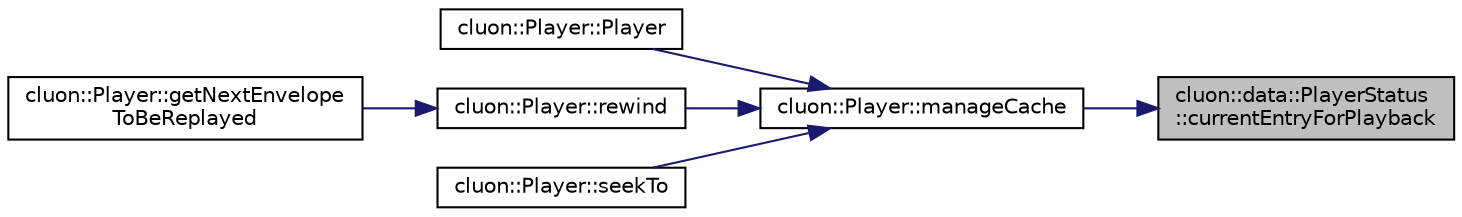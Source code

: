 digraph "cluon::data::PlayerStatus::currentEntryForPlayback"
{
 // LATEX_PDF_SIZE
  edge [fontname="Helvetica",fontsize="10",labelfontname="Helvetica",labelfontsize="10"];
  node [fontname="Helvetica",fontsize="10",shape=record];
  rankdir="RL";
  Node1 [label="cluon::data::PlayerStatus\l::currentEntryForPlayback",height=0.2,width=0.4,color="black", fillcolor="grey75", style="filled", fontcolor="black",tooltip=" "];
  Node1 -> Node2 [dir="back",color="midnightblue",fontsize="10",style="solid",fontname="Helvetica"];
  Node2 [label="cluon::Player::manageCache",height=0.2,width=0.4,color="black", fillcolor="white", style="filled",URL="$classcluon_1_1Player.html#ac3ebe3e6290f4f0b46708f008a1e65a3",tooltip=" "];
  Node2 -> Node3 [dir="back",color="midnightblue",fontsize="10",style="solid",fontname="Helvetica"];
  Node3 [label="cluon::Player::Player",height=0.2,width=0.4,color="black", fillcolor="white", style="filled",URL="$classcluon_1_1Player.html#a8d1bdbed62ad11eedc1962ea136def69",tooltip=" "];
  Node2 -> Node4 [dir="back",color="midnightblue",fontsize="10",style="solid",fontname="Helvetica"];
  Node4 [label="cluon::Player::rewind",height=0.2,width=0.4,color="black", fillcolor="white", style="filled",URL="$classcluon_1_1Player.html#ad90a5653fa321958ecd740e7cff06cfa",tooltip=" "];
  Node4 -> Node5 [dir="back",color="midnightblue",fontsize="10",style="solid",fontname="Helvetica"];
  Node5 [label="cluon::Player::getNextEnvelope\lToBeReplayed",height=0.2,width=0.4,color="black", fillcolor="white", style="filled",URL="$classcluon_1_1Player.html#ad67d2152a3febb6ca11b23e116756dd3",tooltip=" "];
  Node2 -> Node6 [dir="back",color="midnightblue",fontsize="10",style="solid",fontname="Helvetica"];
  Node6 [label="cluon::Player::seekTo",height=0.2,width=0.4,color="black", fillcolor="white", style="filled",URL="$classcluon_1_1Player.html#af69486732eff5488498259b394c47ef4",tooltip=" "];
}
